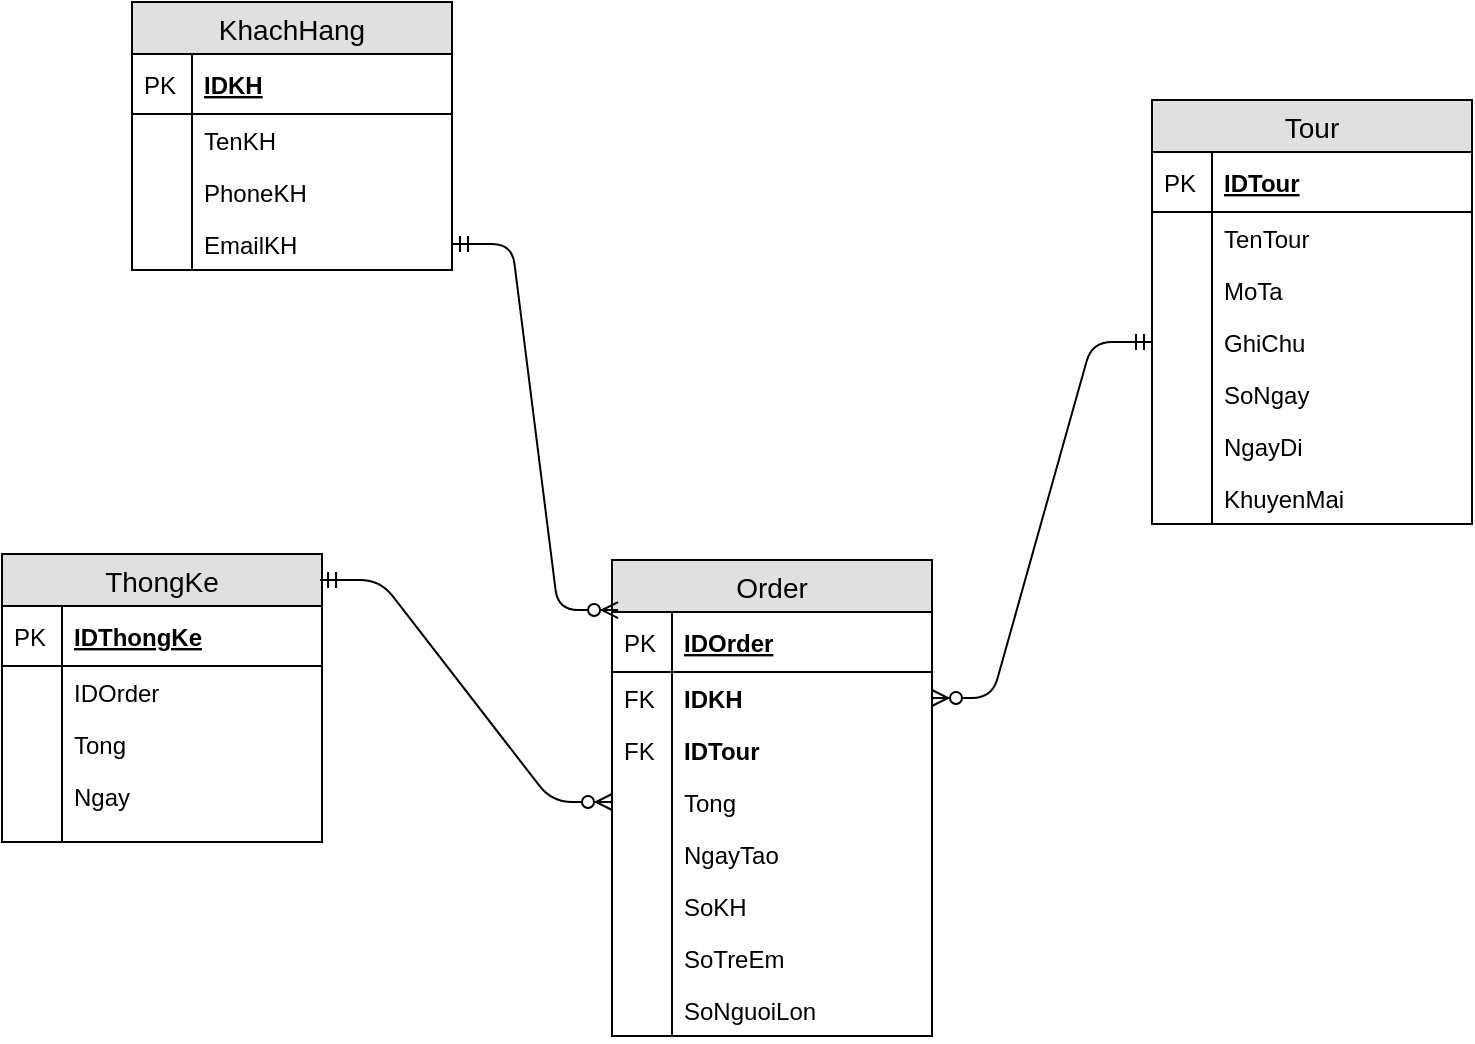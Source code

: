 <mxfile version="10.6.0" type="device"><diagram id="gQpwWp5LgBFdkrhO8CAP" name="Page-1"><mxGraphModel dx="1907" dy="522" grid="1" gridSize="10" guides="1" tooltips="1" connect="1" arrows="1" fold="1" page="1" pageScale="1" pageWidth="827" pageHeight="1169" math="0" shadow="0"><root><mxCell id="0"/><mxCell id="1" parent="0"/><mxCell id="HSG1uc5dJYQqKE8HXQ8J-1" value="KhachHang" style="swimlane;fontStyle=0;childLayout=stackLayout;horizontal=1;startSize=26;fillColor=#e0e0e0;horizontalStack=0;resizeParent=1;resizeParentMax=0;resizeLast=0;collapsible=1;marginBottom=0;swimlaneFillColor=#ffffff;align=center;fontSize=14;" parent="1" vertex="1"><mxGeometry x="20" y="20" width="160" height="134" as="geometry"/></mxCell><mxCell id="HSG1uc5dJYQqKE8HXQ8J-2" value="IDKH" style="shape=partialRectangle;top=0;left=0;right=0;bottom=1;align=left;verticalAlign=middle;fillColor=none;spacingLeft=34;spacingRight=4;overflow=hidden;rotatable=0;points=[[0,0.5],[1,0.5]];portConstraint=eastwest;dropTarget=0;fontStyle=5;fontSize=12;" parent="HSG1uc5dJYQqKE8HXQ8J-1" vertex="1"><mxGeometry y="26" width="160" height="30" as="geometry"/></mxCell><mxCell id="HSG1uc5dJYQqKE8HXQ8J-3" value="PK" style="shape=partialRectangle;top=0;left=0;bottom=0;fillColor=none;align=left;verticalAlign=middle;spacingLeft=4;spacingRight=4;overflow=hidden;rotatable=0;points=[];portConstraint=eastwest;part=1;fontSize=12;" parent="HSG1uc5dJYQqKE8HXQ8J-2" vertex="1" connectable="0"><mxGeometry width="30" height="30" as="geometry"/></mxCell><mxCell id="HSG1uc5dJYQqKE8HXQ8J-4" value="TenKH" style="shape=partialRectangle;top=0;left=0;right=0;bottom=0;align=left;verticalAlign=top;fillColor=none;spacingLeft=34;spacingRight=4;overflow=hidden;rotatable=0;points=[[0,0.5],[1,0.5]];portConstraint=eastwest;dropTarget=0;fontSize=12;" parent="HSG1uc5dJYQqKE8HXQ8J-1" vertex="1"><mxGeometry y="56" width="160" height="26" as="geometry"/></mxCell><mxCell id="HSG1uc5dJYQqKE8HXQ8J-5" value="" style="shape=partialRectangle;top=0;left=0;bottom=0;fillColor=none;align=left;verticalAlign=top;spacingLeft=4;spacingRight=4;overflow=hidden;rotatable=0;points=[];portConstraint=eastwest;part=1;fontSize=12;" parent="HSG1uc5dJYQqKE8HXQ8J-4" vertex="1" connectable="0"><mxGeometry width="30" height="26" as="geometry"/></mxCell><mxCell id="HSG1uc5dJYQqKE8HXQ8J-6" value="PhoneKH" style="shape=partialRectangle;top=0;left=0;right=0;bottom=0;align=left;verticalAlign=top;fillColor=none;spacingLeft=34;spacingRight=4;overflow=hidden;rotatable=0;points=[[0,0.5],[1,0.5]];portConstraint=eastwest;dropTarget=0;fontSize=12;" parent="HSG1uc5dJYQqKE8HXQ8J-1" vertex="1"><mxGeometry y="82" width="160" height="26" as="geometry"/></mxCell><mxCell id="HSG1uc5dJYQqKE8HXQ8J-7" value="" style="shape=partialRectangle;top=0;left=0;bottom=0;fillColor=none;align=left;verticalAlign=top;spacingLeft=4;spacingRight=4;overflow=hidden;rotatable=0;points=[];portConstraint=eastwest;part=1;fontSize=12;" parent="HSG1uc5dJYQqKE8HXQ8J-6" vertex="1" connectable="0"><mxGeometry width="30" height="26" as="geometry"/></mxCell><mxCell id="HSG1uc5dJYQqKE8HXQ8J-8" value="EmailKH" style="shape=partialRectangle;top=0;left=0;right=0;bottom=0;align=left;verticalAlign=top;fillColor=none;spacingLeft=34;spacingRight=4;overflow=hidden;rotatable=0;points=[[0,0.5],[1,0.5]];portConstraint=eastwest;dropTarget=0;fontSize=12;" parent="HSG1uc5dJYQqKE8HXQ8J-1" vertex="1"><mxGeometry y="108" width="160" height="26" as="geometry"/></mxCell><mxCell id="HSG1uc5dJYQqKE8HXQ8J-9" value="" style="shape=partialRectangle;top=0;left=0;bottom=0;fillColor=none;align=left;verticalAlign=top;spacingLeft=4;spacingRight=4;overflow=hidden;rotatable=0;points=[];portConstraint=eastwest;part=1;fontSize=12;" parent="HSG1uc5dJYQqKE8HXQ8J-8" vertex="1" connectable="0"><mxGeometry width="30" height="26" as="geometry"/></mxCell><mxCell id="HSG1uc5dJYQqKE8HXQ8J-12" value="Order" style="swimlane;fontStyle=0;childLayout=stackLayout;horizontal=1;startSize=26;fillColor=#e0e0e0;horizontalStack=0;resizeParent=1;resizeParentMax=0;resizeLast=0;collapsible=1;marginBottom=0;swimlaneFillColor=#ffffff;align=center;fontSize=14;" parent="1" vertex="1"><mxGeometry x="260" y="299" width="160" height="238" as="geometry"/></mxCell><mxCell id="HSG1uc5dJYQqKE8HXQ8J-13" value="IDOrder" style="shape=partialRectangle;top=0;left=0;right=0;bottom=1;align=left;verticalAlign=middle;fillColor=none;spacingLeft=34;spacingRight=4;overflow=hidden;rotatable=0;points=[[0,0.5],[1,0.5]];portConstraint=eastwest;dropTarget=0;fontStyle=5;fontSize=12;" parent="HSG1uc5dJYQqKE8HXQ8J-12" vertex="1"><mxGeometry y="26" width="160" height="30" as="geometry"/></mxCell><mxCell id="HSG1uc5dJYQqKE8HXQ8J-14" value="PK" style="shape=partialRectangle;top=0;left=0;bottom=0;fillColor=none;align=left;verticalAlign=middle;spacingLeft=4;spacingRight=4;overflow=hidden;rotatable=0;points=[];portConstraint=eastwest;part=1;fontSize=12;" parent="HSG1uc5dJYQqKE8HXQ8J-13" vertex="1" connectable="0"><mxGeometry width="30" height="30" as="geometry"/></mxCell><mxCell id="HSG1uc5dJYQqKE8HXQ8J-15" value="IDKH" style="shape=partialRectangle;top=0;left=0;right=0;bottom=0;align=left;verticalAlign=top;fillColor=none;spacingLeft=34;spacingRight=4;overflow=hidden;rotatable=0;points=[[0,0.5],[1,0.5]];portConstraint=eastwest;dropTarget=0;fontSize=12;fontStyle=1" parent="HSG1uc5dJYQqKE8HXQ8J-12" vertex="1"><mxGeometry y="56" width="160" height="26" as="geometry"/></mxCell><mxCell id="HSG1uc5dJYQqKE8HXQ8J-16" value="FK" style="shape=partialRectangle;top=0;left=0;bottom=0;fillColor=none;align=left;verticalAlign=top;spacingLeft=4;spacingRight=4;overflow=hidden;rotatable=0;points=[];portConstraint=eastwest;part=1;fontSize=12;" parent="HSG1uc5dJYQqKE8HXQ8J-15" vertex="1" connectable="0"><mxGeometry width="30" height="26" as="geometry"/></mxCell><mxCell id="HSG1uc5dJYQqKE8HXQ8J-17" value="IDTour" style="shape=partialRectangle;top=0;left=0;right=0;bottom=0;align=left;verticalAlign=top;fillColor=none;spacingLeft=34;spacingRight=4;overflow=hidden;rotatable=0;points=[[0,0.5],[1,0.5]];portConstraint=eastwest;dropTarget=0;fontSize=12;fontStyle=1" parent="HSG1uc5dJYQqKE8HXQ8J-12" vertex="1"><mxGeometry y="82" width="160" height="26" as="geometry"/></mxCell><mxCell id="HSG1uc5dJYQqKE8HXQ8J-18" value="FK" style="shape=partialRectangle;top=0;left=0;bottom=0;fillColor=none;align=left;verticalAlign=top;spacingLeft=4;spacingRight=4;overflow=hidden;rotatable=0;points=[];portConstraint=eastwest;part=1;fontSize=12;" parent="HSG1uc5dJYQqKE8HXQ8J-17" vertex="1" connectable="0"><mxGeometry width="30" height="26" as="geometry"/></mxCell><mxCell id="HSG1uc5dJYQqKE8HXQ8J-19" value="Tong" style="shape=partialRectangle;top=0;left=0;right=0;bottom=0;align=left;verticalAlign=top;fillColor=none;spacingLeft=34;spacingRight=4;overflow=hidden;rotatable=0;points=[[0,0.5],[1,0.5]];portConstraint=eastwest;dropTarget=0;fontSize=12;" parent="HSG1uc5dJYQqKE8HXQ8J-12" vertex="1"><mxGeometry y="108" width="160" height="26" as="geometry"/></mxCell><mxCell id="HSG1uc5dJYQqKE8HXQ8J-20" value="" style="shape=partialRectangle;top=0;left=0;bottom=0;fillColor=none;align=left;verticalAlign=top;spacingLeft=4;spacingRight=4;overflow=hidden;rotatable=0;points=[];portConstraint=eastwest;part=1;fontSize=12;" parent="HSG1uc5dJYQqKE8HXQ8J-19" vertex="1" connectable="0"><mxGeometry width="30" height="26" as="geometry"/></mxCell><mxCell id="HSG1uc5dJYQqKE8HXQ8J-46" value="NgayTao" style="shape=partialRectangle;top=0;left=0;right=0;bottom=0;align=left;verticalAlign=top;fillColor=none;spacingLeft=34;spacingRight=4;overflow=hidden;rotatable=0;points=[[0,0.5],[1,0.5]];portConstraint=eastwest;dropTarget=0;fontSize=12;" parent="HSG1uc5dJYQqKE8HXQ8J-12" vertex="1"><mxGeometry y="134" width="160" height="26" as="geometry"/></mxCell><mxCell id="HSG1uc5dJYQqKE8HXQ8J-47" value="" style="shape=partialRectangle;top=0;left=0;bottom=0;fillColor=none;align=left;verticalAlign=top;spacingLeft=4;spacingRight=4;overflow=hidden;rotatable=0;points=[];portConstraint=eastwest;part=1;fontSize=12;" parent="HSG1uc5dJYQqKE8HXQ8J-46" vertex="1" connectable="0"><mxGeometry width="30" height="26" as="geometry"/></mxCell><mxCell id="vCXBnBA19oCYJZBTYO5D-1" value="SoKH" style="shape=partialRectangle;top=0;left=0;right=0;bottom=0;align=left;verticalAlign=top;fillColor=none;spacingLeft=34;spacingRight=4;overflow=hidden;rotatable=0;points=[[0,0.5],[1,0.5]];portConstraint=eastwest;dropTarget=0;fontSize=12;" vertex="1" parent="HSG1uc5dJYQqKE8HXQ8J-12"><mxGeometry y="160" width="160" height="26" as="geometry"/></mxCell><mxCell id="vCXBnBA19oCYJZBTYO5D-2" value="" style="shape=partialRectangle;top=0;left=0;bottom=0;fillColor=none;align=left;verticalAlign=top;spacingLeft=4;spacingRight=4;overflow=hidden;rotatable=0;points=[];portConstraint=eastwest;part=1;fontSize=12;" vertex="1" connectable="0" parent="vCXBnBA19oCYJZBTYO5D-1"><mxGeometry width="30" height="26" as="geometry"/></mxCell><mxCell id="vCXBnBA19oCYJZBTYO5D-3" value="SoTreEm" style="shape=partialRectangle;top=0;left=0;right=0;bottom=0;align=left;verticalAlign=top;fillColor=none;spacingLeft=34;spacingRight=4;overflow=hidden;rotatable=0;points=[[0,0.5],[1,0.5]];portConstraint=eastwest;dropTarget=0;fontSize=12;" vertex="1" parent="HSG1uc5dJYQqKE8HXQ8J-12"><mxGeometry y="186" width="160" height="26" as="geometry"/></mxCell><mxCell id="vCXBnBA19oCYJZBTYO5D-4" value="" style="shape=partialRectangle;top=0;left=0;bottom=0;fillColor=none;align=left;verticalAlign=top;spacingLeft=4;spacingRight=4;overflow=hidden;rotatable=0;points=[];portConstraint=eastwest;part=1;fontSize=12;" vertex="1" connectable="0" parent="vCXBnBA19oCYJZBTYO5D-3"><mxGeometry width="30" height="26" as="geometry"/></mxCell><mxCell id="vCXBnBA19oCYJZBTYO5D-5" value="SoNguoiLon&#10;&#10;" style="shape=partialRectangle;top=0;left=0;right=0;bottom=0;align=left;verticalAlign=top;fillColor=none;spacingLeft=34;spacingRight=4;overflow=hidden;rotatable=0;points=[[0,0.5],[1,0.5]];portConstraint=eastwest;dropTarget=0;fontSize=12;" vertex="1" parent="HSG1uc5dJYQqKE8HXQ8J-12"><mxGeometry y="212" width="160" height="26" as="geometry"/></mxCell><mxCell id="vCXBnBA19oCYJZBTYO5D-6" value="" style="shape=partialRectangle;top=0;left=0;bottom=0;fillColor=none;align=left;verticalAlign=top;spacingLeft=4;spacingRight=4;overflow=hidden;rotatable=0;points=[];portConstraint=eastwest;part=1;fontSize=12;" vertex="1" connectable="0" parent="vCXBnBA19oCYJZBTYO5D-5"><mxGeometry width="30" height="26" as="geometry"/></mxCell><mxCell id="HSG1uc5dJYQqKE8HXQ8J-23" value="Tour" style="swimlane;fontStyle=0;childLayout=stackLayout;horizontal=1;startSize=26;fillColor=#e0e0e0;horizontalStack=0;resizeParent=1;resizeParentMax=0;resizeLast=0;collapsible=1;marginBottom=0;swimlaneFillColor=#ffffff;align=center;fontSize=14;" parent="1" vertex="1"><mxGeometry x="530" y="69" width="160" height="212" as="geometry"/></mxCell><mxCell id="HSG1uc5dJYQqKE8HXQ8J-24" value="IDTour" style="shape=partialRectangle;top=0;left=0;right=0;bottom=1;align=left;verticalAlign=middle;fillColor=none;spacingLeft=34;spacingRight=4;overflow=hidden;rotatable=0;points=[[0,0.5],[1,0.5]];portConstraint=eastwest;dropTarget=0;fontStyle=5;fontSize=12;" parent="HSG1uc5dJYQqKE8HXQ8J-23" vertex="1"><mxGeometry y="26" width="160" height="30" as="geometry"/></mxCell><mxCell id="HSG1uc5dJYQqKE8HXQ8J-25" value="PK" style="shape=partialRectangle;top=0;left=0;bottom=0;fillColor=none;align=left;verticalAlign=middle;spacingLeft=4;spacingRight=4;overflow=hidden;rotatable=0;points=[];portConstraint=eastwest;part=1;fontSize=12;" parent="HSG1uc5dJYQqKE8HXQ8J-24" vertex="1" connectable="0"><mxGeometry width="30" height="30" as="geometry"/></mxCell><mxCell id="HSG1uc5dJYQqKE8HXQ8J-26" value="TenTour" style="shape=partialRectangle;top=0;left=0;right=0;bottom=0;align=left;verticalAlign=top;fillColor=none;spacingLeft=34;spacingRight=4;overflow=hidden;rotatable=0;points=[[0,0.5],[1,0.5]];portConstraint=eastwest;dropTarget=0;fontSize=12;" parent="HSG1uc5dJYQqKE8HXQ8J-23" vertex="1"><mxGeometry y="56" width="160" height="26" as="geometry"/></mxCell><mxCell id="HSG1uc5dJYQqKE8HXQ8J-27" value="" style="shape=partialRectangle;top=0;left=0;bottom=0;fillColor=none;align=left;verticalAlign=top;spacingLeft=4;spacingRight=4;overflow=hidden;rotatable=0;points=[];portConstraint=eastwest;part=1;fontSize=12;" parent="HSG1uc5dJYQqKE8HXQ8J-26" vertex="1" connectable="0"><mxGeometry width="30" height="26" as="geometry"/></mxCell><mxCell id="HSG1uc5dJYQqKE8HXQ8J-28" value="MoTa" style="shape=partialRectangle;top=0;left=0;right=0;bottom=0;align=left;verticalAlign=top;fillColor=none;spacingLeft=34;spacingRight=4;overflow=hidden;rotatable=0;points=[[0,0.5],[1,0.5]];portConstraint=eastwest;dropTarget=0;fontSize=12;" parent="HSG1uc5dJYQqKE8HXQ8J-23" vertex="1"><mxGeometry y="82" width="160" height="26" as="geometry"/></mxCell><mxCell id="HSG1uc5dJYQqKE8HXQ8J-29" value="" style="shape=partialRectangle;top=0;left=0;bottom=0;fillColor=none;align=left;verticalAlign=top;spacingLeft=4;spacingRight=4;overflow=hidden;rotatable=0;points=[];portConstraint=eastwest;part=1;fontSize=12;" parent="HSG1uc5dJYQqKE8HXQ8J-28" vertex="1" connectable="0"><mxGeometry width="30" height="26" as="geometry"/></mxCell><mxCell id="HSG1uc5dJYQqKE8HXQ8J-30" value="GhiChu" style="shape=partialRectangle;top=0;left=0;right=0;bottom=0;align=left;verticalAlign=top;fillColor=none;spacingLeft=34;spacingRight=4;overflow=hidden;rotatable=0;points=[[0,0.5],[1,0.5]];portConstraint=eastwest;dropTarget=0;fontSize=12;" parent="HSG1uc5dJYQqKE8HXQ8J-23" vertex="1"><mxGeometry y="108" width="160" height="26" as="geometry"/></mxCell><mxCell id="HSG1uc5dJYQqKE8HXQ8J-31" value="" style="shape=partialRectangle;top=0;left=0;bottom=0;fillColor=none;align=left;verticalAlign=top;spacingLeft=4;spacingRight=4;overflow=hidden;rotatable=0;points=[];portConstraint=eastwest;part=1;fontSize=12;" parent="HSG1uc5dJYQqKE8HXQ8J-30" vertex="1" connectable="0"><mxGeometry width="30" height="26" as="geometry"/></mxCell><mxCell id="HSG1uc5dJYQqKE8HXQ8J-40" value="SoNgay" style="shape=partialRectangle;top=0;left=0;right=0;bottom=0;align=left;verticalAlign=top;fillColor=none;spacingLeft=34;spacingRight=4;overflow=hidden;rotatable=0;points=[[0,0.5],[1,0.5]];portConstraint=eastwest;dropTarget=0;fontSize=12;" parent="HSG1uc5dJYQqKE8HXQ8J-23" vertex="1"><mxGeometry y="134" width="160" height="26" as="geometry"/></mxCell><mxCell id="HSG1uc5dJYQqKE8HXQ8J-41" value="" style="shape=partialRectangle;top=0;left=0;bottom=0;fillColor=none;align=left;verticalAlign=top;spacingLeft=4;spacingRight=4;overflow=hidden;rotatable=0;points=[];portConstraint=eastwest;part=1;fontSize=12;" parent="HSG1uc5dJYQqKE8HXQ8J-40" vertex="1" connectable="0"><mxGeometry width="30" height="26" as="geometry"/></mxCell><mxCell id="HSG1uc5dJYQqKE8HXQ8J-42" value="NgayDi" style="shape=partialRectangle;top=0;left=0;right=0;bottom=0;align=left;verticalAlign=top;fillColor=none;spacingLeft=34;spacingRight=4;overflow=hidden;rotatable=0;points=[[0,0.5],[1,0.5]];portConstraint=eastwest;dropTarget=0;fontSize=12;" parent="HSG1uc5dJYQqKE8HXQ8J-23" vertex="1"><mxGeometry y="160" width="160" height="26" as="geometry"/></mxCell><mxCell id="HSG1uc5dJYQqKE8HXQ8J-43" value="" style="shape=partialRectangle;top=0;left=0;bottom=0;fillColor=none;align=left;verticalAlign=top;spacingLeft=4;spacingRight=4;overflow=hidden;rotatable=0;points=[];portConstraint=eastwest;part=1;fontSize=12;" parent="HSG1uc5dJYQqKE8HXQ8J-42" vertex="1" connectable="0"><mxGeometry width="30" height="26" as="geometry"/></mxCell><mxCell id="HSG1uc5dJYQqKE8HXQ8J-44" value="KhuyenMai" style="shape=partialRectangle;top=0;left=0;right=0;bottom=0;align=left;verticalAlign=top;fillColor=none;spacingLeft=34;spacingRight=4;overflow=hidden;rotatable=0;points=[[0,0.5],[1,0.5]];portConstraint=eastwest;dropTarget=0;fontSize=12;" parent="HSG1uc5dJYQqKE8HXQ8J-23" vertex="1"><mxGeometry y="186" width="160" height="26" as="geometry"/></mxCell><mxCell id="HSG1uc5dJYQqKE8HXQ8J-45" value="" style="shape=partialRectangle;top=0;left=0;bottom=0;fillColor=none;align=left;verticalAlign=top;spacingLeft=4;spacingRight=4;overflow=hidden;rotatable=0;points=[];portConstraint=eastwest;part=1;fontSize=12;" parent="HSG1uc5dJYQqKE8HXQ8J-44" vertex="1" connectable="0"><mxGeometry width="30" height="26" as="geometry"/></mxCell><mxCell id="HSG1uc5dJYQqKE8HXQ8J-48" value="" style="edgeStyle=entityRelationEdgeStyle;fontSize=12;html=1;endArrow=ERzeroToMany;startArrow=ERmandOne;exitX=1;exitY=0.5;exitDx=0;exitDy=0;entryX=0.019;entryY=-0.033;entryDx=0;entryDy=0;entryPerimeter=0;" parent="1" source="HSG1uc5dJYQqKE8HXQ8J-8" target="HSG1uc5dJYQqKE8HXQ8J-13" edge="1"><mxGeometry width="100" height="100" relative="1" as="geometry"><mxPoint x="20" y="580" as="sourcePoint"/><mxPoint x="120" y="480" as="targetPoint"/></mxGeometry></mxCell><mxCell id="HSG1uc5dJYQqKE8HXQ8J-50" value="" style="edgeStyle=entityRelationEdgeStyle;fontSize=12;html=1;endArrow=ERmandOne;startArrow=ERzeroToMany;exitX=1;exitY=0.5;exitDx=0;exitDy=0;entryX=0;entryY=0.5;entryDx=0;entryDy=0;startFill=1;endFill=0;" parent="1" source="HSG1uc5dJYQqKE8HXQ8J-15" target="HSG1uc5dJYQqKE8HXQ8J-30" edge="1"><mxGeometry width="100" height="100" relative="1" as="geometry"><mxPoint x="477" y="142" as="sourcePoint"/><mxPoint x="560" y="325" as="targetPoint"/></mxGeometry></mxCell><mxCell id="M8ZuetlZs6W7FAMTzQUV-1" value="ThongKe" style="swimlane;fontStyle=0;childLayout=stackLayout;horizontal=1;startSize=26;fillColor=#e0e0e0;horizontalStack=0;resizeParent=1;resizeParentMax=0;resizeLast=0;collapsible=1;marginBottom=0;swimlaneFillColor=#ffffff;align=center;fontSize=14;" parent="1" vertex="1"><mxGeometry x="-45" y="296" width="160" height="144" as="geometry"/></mxCell><mxCell id="M8ZuetlZs6W7FAMTzQUV-2" value="IDThongKe" style="shape=partialRectangle;top=0;left=0;right=0;bottom=1;align=left;verticalAlign=middle;fillColor=none;spacingLeft=34;spacingRight=4;overflow=hidden;rotatable=0;points=[[0,0.5],[1,0.5]];portConstraint=eastwest;dropTarget=0;fontStyle=5;fontSize=12;" parent="M8ZuetlZs6W7FAMTzQUV-1" vertex="1"><mxGeometry y="26" width="160" height="30" as="geometry"/></mxCell><mxCell id="M8ZuetlZs6W7FAMTzQUV-3" value="PK" style="shape=partialRectangle;top=0;left=0;bottom=0;fillColor=none;align=left;verticalAlign=middle;spacingLeft=4;spacingRight=4;overflow=hidden;rotatable=0;points=[];portConstraint=eastwest;part=1;fontSize=12;" parent="M8ZuetlZs6W7FAMTzQUV-2" vertex="1" connectable="0"><mxGeometry width="30" height="30" as="geometry"/></mxCell><mxCell id="M8ZuetlZs6W7FAMTzQUV-4" value="IDOrder" style="shape=partialRectangle;top=0;left=0;right=0;bottom=0;align=left;verticalAlign=top;fillColor=none;spacingLeft=34;spacingRight=4;overflow=hidden;rotatable=0;points=[[0,0.5],[1,0.5]];portConstraint=eastwest;dropTarget=0;fontSize=12;" parent="M8ZuetlZs6W7FAMTzQUV-1" vertex="1"><mxGeometry y="56" width="160" height="26" as="geometry"/></mxCell><mxCell id="M8ZuetlZs6W7FAMTzQUV-5" value="" style="shape=partialRectangle;top=0;left=0;bottom=0;fillColor=none;align=left;verticalAlign=top;spacingLeft=4;spacingRight=4;overflow=hidden;rotatable=0;points=[];portConstraint=eastwest;part=1;fontSize=12;" parent="M8ZuetlZs6W7FAMTzQUV-4" vertex="1" connectable="0"><mxGeometry width="30" height="26" as="geometry"/></mxCell><mxCell id="M8ZuetlZs6W7FAMTzQUV-6" value="Tong" style="shape=partialRectangle;top=0;left=0;right=0;bottom=0;align=left;verticalAlign=top;fillColor=none;spacingLeft=34;spacingRight=4;overflow=hidden;rotatable=0;points=[[0,0.5],[1,0.5]];portConstraint=eastwest;dropTarget=0;fontSize=12;" parent="M8ZuetlZs6W7FAMTzQUV-1" vertex="1"><mxGeometry y="82" width="160" height="26" as="geometry"/></mxCell><mxCell id="M8ZuetlZs6W7FAMTzQUV-7" value="" style="shape=partialRectangle;top=0;left=0;bottom=0;fillColor=none;align=left;verticalAlign=top;spacingLeft=4;spacingRight=4;overflow=hidden;rotatable=0;points=[];portConstraint=eastwest;part=1;fontSize=12;" parent="M8ZuetlZs6W7FAMTzQUV-6" vertex="1" connectable="0"><mxGeometry width="30" height="26" as="geometry"/></mxCell><mxCell id="M8ZuetlZs6W7FAMTzQUV-8" value="Ngay" style="shape=partialRectangle;top=0;left=0;right=0;bottom=0;align=left;verticalAlign=top;fillColor=none;spacingLeft=34;spacingRight=4;overflow=hidden;rotatable=0;points=[[0,0.5],[1,0.5]];portConstraint=eastwest;dropTarget=0;fontSize=12;" parent="M8ZuetlZs6W7FAMTzQUV-1" vertex="1"><mxGeometry y="108" width="160" height="26" as="geometry"/></mxCell><mxCell id="M8ZuetlZs6W7FAMTzQUV-9" value="" style="shape=partialRectangle;top=0;left=0;bottom=0;fillColor=none;align=left;verticalAlign=top;spacingLeft=4;spacingRight=4;overflow=hidden;rotatable=0;points=[];portConstraint=eastwest;part=1;fontSize=12;" parent="M8ZuetlZs6W7FAMTzQUV-8" vertex="1" connectable="0"><mxGeometry width="30" height="26" as="geometry"/></mxCell><mxCell id="M8ZuetlZs6W7FAMTzQUV-10" value="" style="shape=partialRectangle;top=0;left=0;right=0;bottom=0;align=left;verticalAlign=top;fillColor=none;spacingLeft=34;spacingRight=4;overflow=hidden;rotatable=0;points=[[0,0.5],[1,0.5]];portConstraint=eastwest;dropTarget=0;fontSize=12;" parent="M8ZuetlZs6W7FAMTzQUV-1" vertex="1"><mxGeometry y="134" width="160" height="10" as="geometry"/></mxCell><mxCell id="M8ZuetlZs6W7FAMTzQUV-11" value="" style="shape=partialRectangle;top=0;left=0;bottom=0;fillColor=none;align=left;verticalAlign=top;spacingLeft=4;spacingRight=4;overflow=hidden;rotatable=0;points=[];portConstraint=eastwest;part=1;fontSize=12;" parent="M8ZuetlZs6W7FAMTzQUV-10" vertex="1" connectable="0"><mxGeometry width="30" height="10" as="geometry"/></mxCell><mxCell id="M8ZuetlZs6W7FAMTzQUV-12" value="" style="edgeStyle=entityRelationEdgeStyle;fontSize=12;html=1;endArrow=ERzeroToMany;startArrow=ERmandOne;exitX=0.994;exitY=0.09;exitDx=0;exitDy=0;entryX=0;entryY=0.5;entryDx=0;entryDy=0;exitPerimeter=0;" parent="1" source="M8ZuetlZs6W7FAMTzQUV-1" target="HSG1uc5dJYQqKE8HXQ8J-19" edge="1"><mxGeometry width="100" height="100" relative="1" as="geometry"><mxPoint x="170" y="420" as="sourcePoint"/><mxPoint x="253" y="603" as="targetPoint"/></mxGeometry></mxCell></root></mxGraphModel></diagram></mxfile>